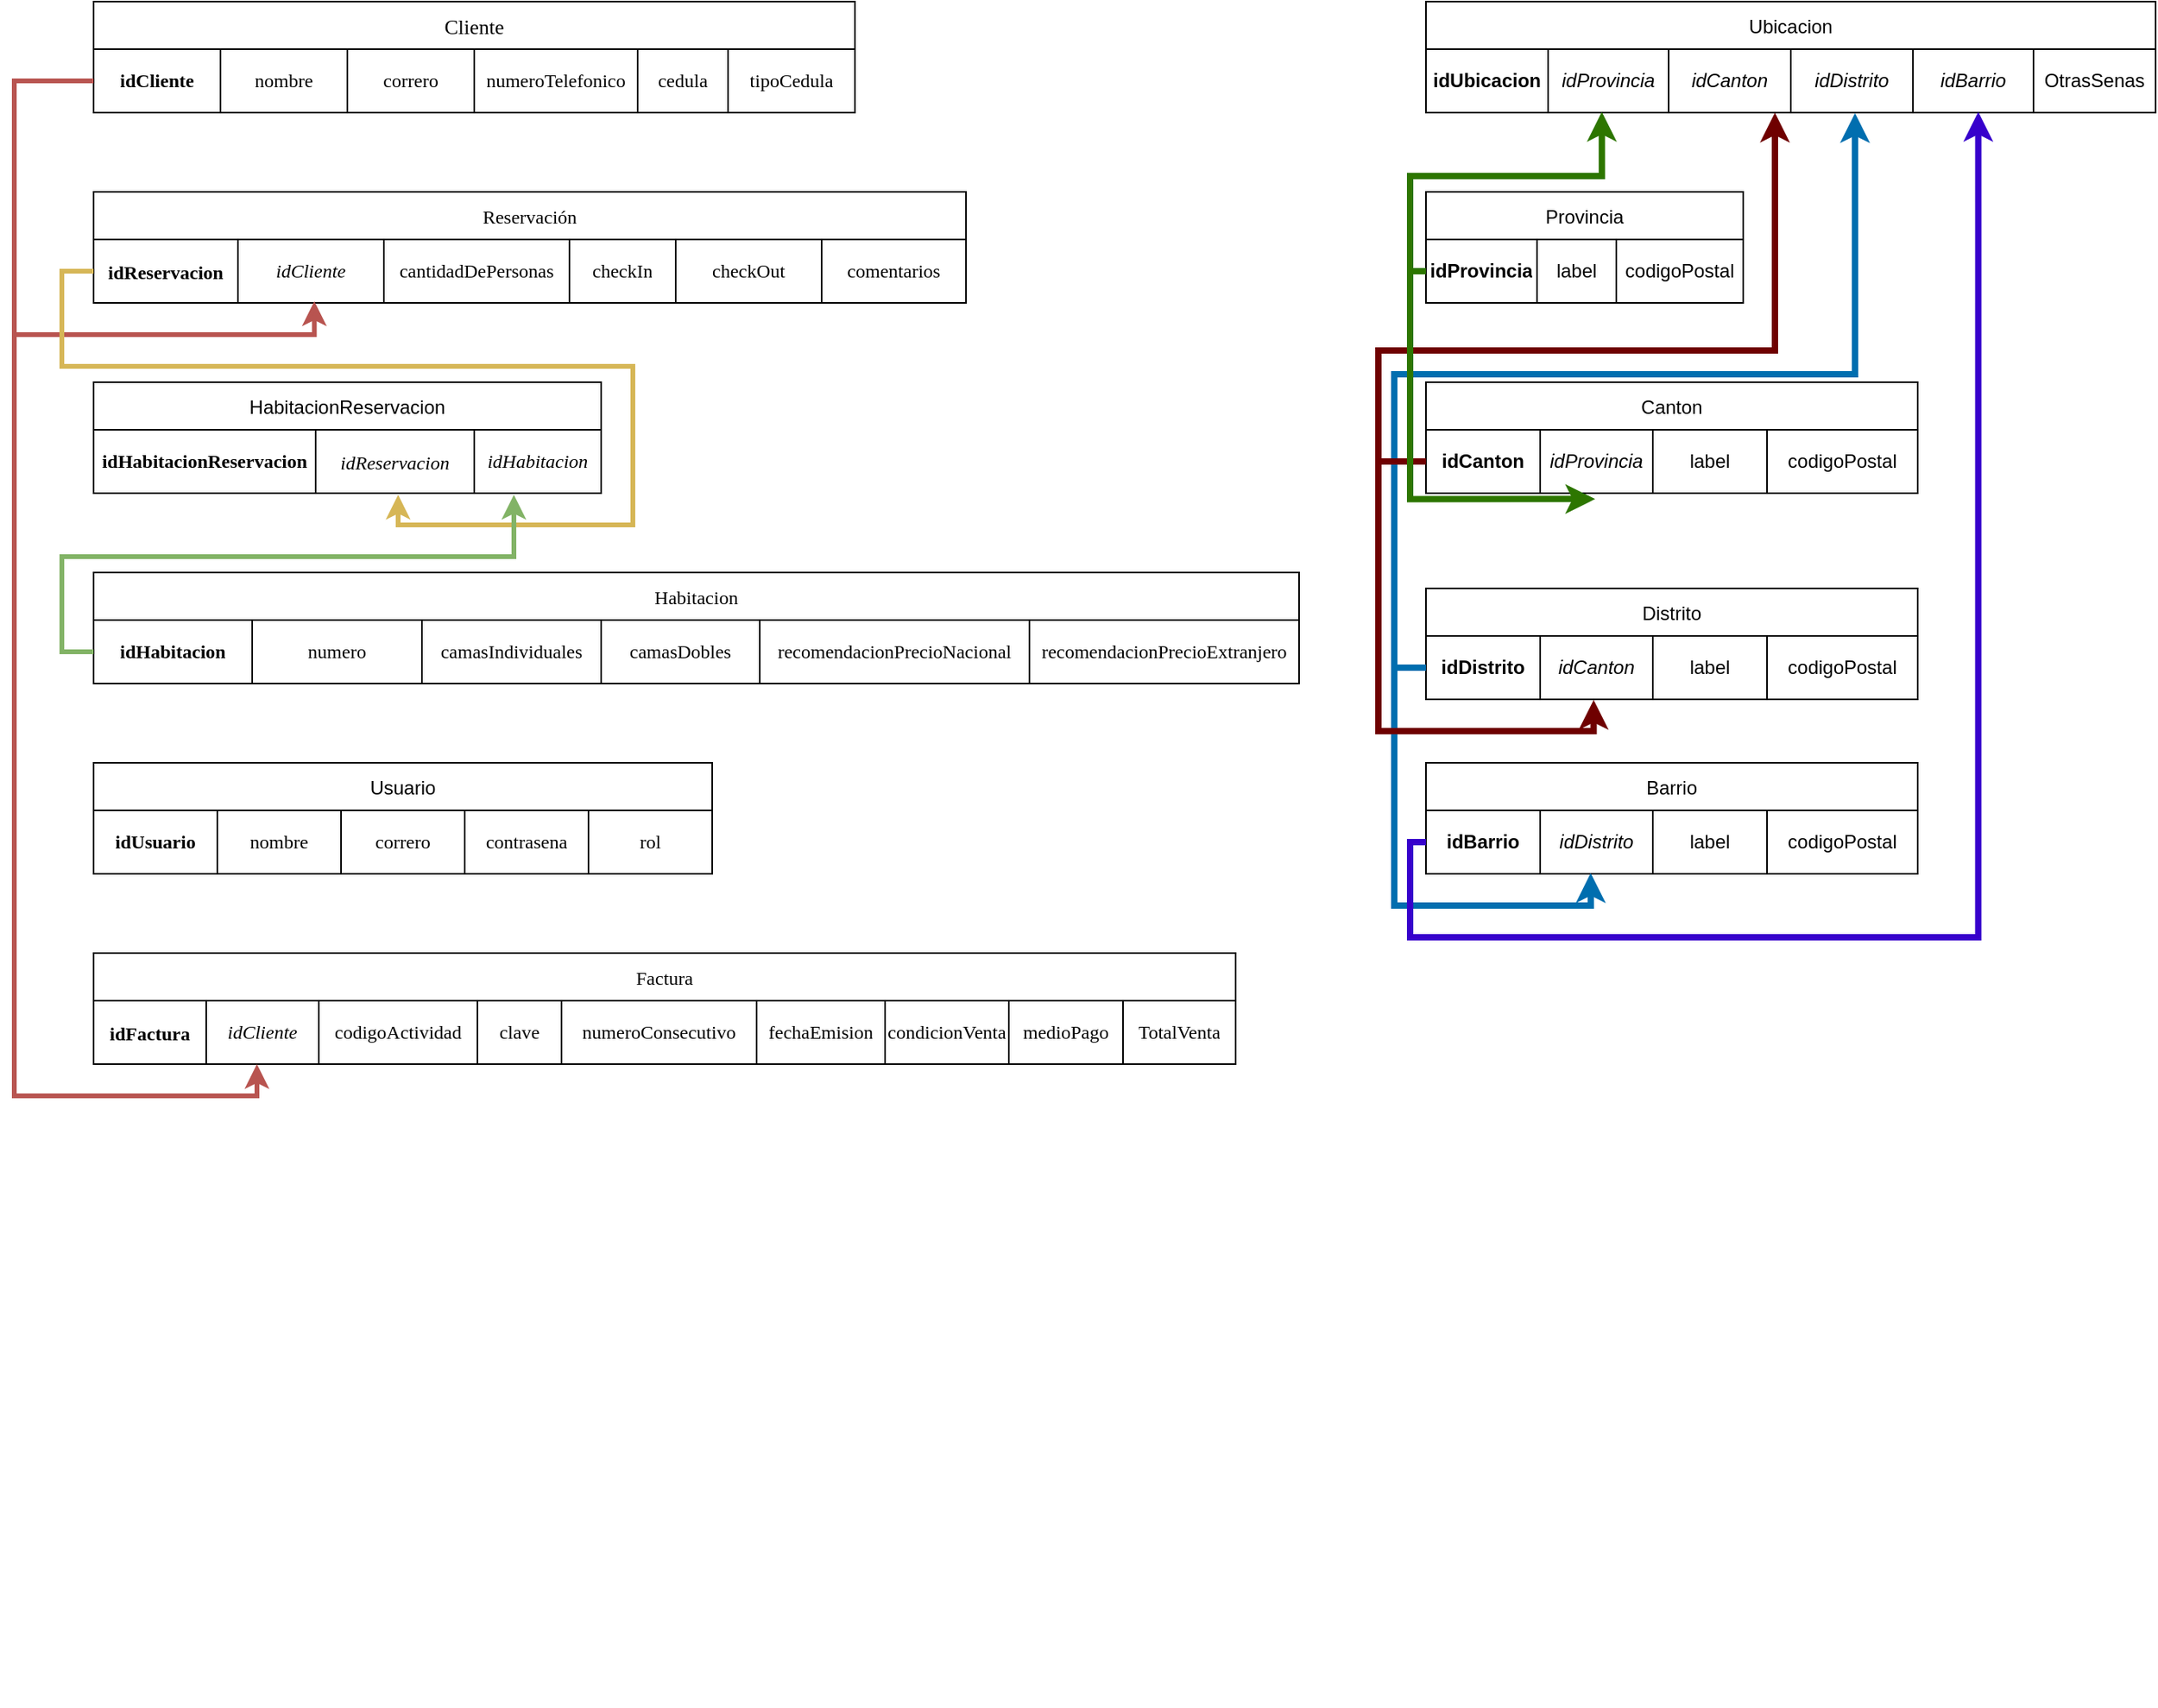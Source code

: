 <mxfile version="15.2.7" type="device"><diagram id="0R2JqRc87tZMqX6IyyZQ" name="Page-1"><mxGraphModel dx="1381" dy="802" grid="1" gridSize="10" guides="1" tooltips="1" connect="1" arrows="1" fold="1" page="1" pageScale="1" pageWidth="827" pageHeight="1169" background="none" math="0" shadow="0"><root><mxCell id="0"/><mxCell id="1" parent="0"/><mxCell id="K_raO0grtoeaoy1g303_-39" value="&lt;b&gt;&lt;span style=&quot;font-size: 12.0pt ; line-height: 107% ; font-family: &amp;#34;times new roman&amp;#34; , serif&quot;&gt;&lt;br&gt;&lt;/span&gt;&lt;/b&gt;" style="text;html=1;align=center;verticalAlign=middle;resizable=0;points=[];autosize=1;strokeColor=none;" parent="1" vertex="1"><mxGeometry x="320" y="280" width="20" height="20" as="geometry"/></mxCell><mxCell id="0v7FiIJbRrdep_XoUI9b-14" value="&lt;b&gt;&lt;table&gt;&lt;tbody&gt;&lt;tr&gt;&lt;td&gt;&lt;br&gt;&lt;/td&gt;&lt;td&gt;&lt;br&gt;&lt;/td&gt;&lt;td&gt;&lt;br&gt;&lt;/td&gt;&lt;td&gt;&lt;br&gt;&lt;/td&gt;&lt;/tr&gt;&lt;/tbody&gt;&lt;/table&gt;&lt;br&gt;&lt;/b&gt;" style="text;html=1;align=center;verticalAlign=middle;resizable=0;points=[];autosize=1;strokeColor=none;fillColor=none;fontSize=16;" parent="1" vertex="1"><mxGeometry x="370" y="1055" width="30" height="50" as="geometry"/></mxCell><mxCell id="0v7FiIJbRrdep_XoUI9b-15" value="&lt;b style=&quot;font-size: 12px&quot;&gt;&lt;font style=&quot;font-size: 16px&quot;&gt;&lt;br&gt;&lt;/font&gt;&lt;/b&gt;" style="text;html=1;align=center;verticalAlign=middle;resizable=0;points=[];autosize=1;strokeColor=none;fillColor=none;fontSize=16;" parent="1" vertex="1"><mxGeometry x="250" y="1085" width="20" height="30" as="geometry"/></mxCell><mxCell id="0v7FiIJbRrdep_XoUI9b-16" value="&lt;b&gt;&lt;table&gt;&lt;tbody&gt;&lt;tr&gt;&lt;td&gt;&lt;br&gt;&lt;/td&gt;&lt;td&gt;&lt;br&gt;&lt;/td&gt;&lt;td&gt;&lt;br&gt;&lt;/td&gt;&lt;td&gt;&lt;br&gt;&lt;/td&gt;&lt;/tr&gt;&lt;/tbody&gt;&lt;/table&gt;&lt;br&gt;&lt;/b&gt;" style="text;html=1;align=center;verticalAlign=middle;resizable=0;points=[];autosize=1;strokeColor=none;fillColor=none;fontSize=16;" parent="1" vertex="1"><mxGeometry x="255" y="1145" width="30" height="50" as="geometry"/></mxCell><mxCell id="0v7FiIJbRrdep_XoUI9b-41" value="Provincia" style="shape=table;startSize=30;container=1;collapsible=0;childLayout=tableLayout;" parent="1" vertex="1"><mxGeometry x="1120" y="240" width="200" height="70" as="geometry"/></mxCell><mxCell id="0v7FiIJbRrdep_XoUI9b-42" value="" style="shape=partialRectangle;collapsible=0;dropTarget=0;pointerEvents=0;fillColor=none;top=0;left=0;bottom=0;right=0;points=[[0,0.5],[1,0.5]];portConstraint=eastwest;" parent="0v7FiIJbRrdep_XoUI9b-41" vertex="1"><mxGeometry y="30" width="200" height="40" as="geometry"/></mxCell><mxCell id="0v7FiIJbRrdep_XoUI9b-43" value="&lt;b&gt;idProvincia&lt;/b&gt;" style="shape=partialRectangle;html=1;whiteSpace=wrap;connectable=0;overflow=hidden;fillColor=none;top=0;left=0;bottom=0;right=0;pointerEvents=1;" parent="0v7FiIJbRrdep_XoUI9b-42" vertex="1"><mxGeometry width="70" height="40" as="geometry"/></mxCell><mxCell id="0v7FiIJbRrdep_XoUI9b-44" value="label" style="shape=partialRectangle;html=1;whiteSpace=wrap;connectable=0;overflow=hidden;fillColor=none;top=0;left=0;bottom=0;right=0;pointerEvents=1;" parent="0v7FiIJbRrdep_XoUI9b-42" vertex="1"><mxGeometry x="70" width="50" height="40" as="geometry"/></mxCell><mxCell id="0v7FiIJbRrdep_XoUI9b-45" value="codigoPostal" style="shape=partialRectangle;html=1;whiteSpace=wrap;connectable=0;overflow=hidden;fillColor=none;top=0;left=0;bottom=0;right=0;pointerEvents=1;" parent="0v7FiIJbRrdep_XoUI9b-42" vertex="1"><mxGeometry x="120" width="80" height="40" as="geometry"/></mxCell><mxCell id="0v7FiIJbRrdep_XoUI9b-46" value="Canton" style="shape=table;startSize=30;container=1;collapsible=0;childLayout=tableLayout;" parent="1" vertex="1"><mxGeometry x="1120" y="360" width="310" height="70" as="geometry"/></mxCell><mxCell id="0v7FiIJbRrdep_XoUI9b-47" value="" style="shape=partialRectangle;collapsible=0;dropTarget=0;pointerEvents=0;fillColor=none;top=0;left=0;bottom=0;right=0;points=[[0,0.5],[1,0.5]];portConstraint=eastwest;" parent="0v7FiIJbRrdep_XoUI9b-46" vertex="1"><mxGeometry y="30" width="310" height="40" as="geometry"/></mxCell><mxCell id="0v7FiIJbRrdep_XoUI9b-48" value="&lt;b&gt;idCanton&lt;/b&gt;" style="shape=partialRectangle;html=1;whiteSpace=wrap;connectable=0;overflow=hidden;fillColor=none;top=0;left=0;bottom=0;right=0;pointerEvents=1;" parent="0v7FiIJbRrdep_XoUI9b-47" vertex="1"><mxGeometry width="72" height="40" as="geometry"/></mxCell><mxCell id="0v7FiIJbRrdep_XoUI9b-49" value="&lt;span&gt;&lt;i&gt;idProvincia&lt;/i&gt;&lt;/span&gt;" style="shape=partialRectangle;html=1;whiteSpace=wrap;connectable=0;overflow=hidden;fillColor=none;top=0;left=0;bottom=0;right=0;pointerEvents=1;" parent="0v7FiIJbRrdep_XoUI9b-47" vertex="1"><mxGeometry x="72" width="71" height="40" as="geometry"/></mxCell><mxCell id="0v7FiIJbRrdep_XoUI9b-50" value="&lt;span&gt;label&lt;/span&gt;" style="shape=partialRectangle;html=1;whiteSpace=wrap;connectable=0;overflow=hidden;fillColor=none;top=0;left=0;bottom=0;right=0;pointerEvents=1;" parent="0v7FiIJbRrdep_XoUI9b-47" vertex="1"><mxGeometry x="143" width="72" height="40" as="geometry"/></mxCell><mxCell id="0v7FiIJbRrdep_XoUI9b-51" value="&lt;span&gt;codigoPostal&lt;/span&gt;" style="shape=partialRectangle;html=1;whiteSpace=wrap;connectable=0;overflow=hidden;fillColor=none;top=0;left=0;bottom=0;right=0;pointerEvents=1;" parent="0v7FiIJbRrdep_XoUI9b-47" vertex="1"><mxGeometry x="215" width="95" height="40" as="geometry"/></mxCell><mxCell id="0v7FiIJbRrdep_XoUI9b-58" value="Distrito" style="shape=table;startSize=30;container=1;collapsible=0;childLayout=tableLayout;" parent="1" vertex="1"><mxGeometry x="1120" y="490" width="310" height="70" as="geometry"/></mxCell><mxCell id="0v7FiIJbRrdep_XoUI9b-59" value="" style="shape=partialRectangle;collapsible=0;dropTarget=0;pointerEvents=0;fillColor=none;top=0;left=0;bottom=0;right=0;points=[[0,0.5],[1,0.5]];portConstraint=eastwest;" parent="0v7FiIJbRrdep_XoUI9b-58" vertex="1"><mxGeometry y="30" width="310" height="40" as="geometry"/></mxCell><mxCell id="0v7FiIJbRrdep_XoUI9b-60" value="&lt;b&gt;idDistrito&lt;/b&gt;" style="shape=partialRectangle;html=1;whiteSpace=wrap;connectable=0;overflow=hidden;fillColor=none;top=0;left=0;bottom=0;right=0;pointerEvents=1;" parent="0v7FiIJbRrdep_XoUI9b-59" vertex="1"><mxGeometry width="72" height="40" as="geometry"/></mxCell><mxCell id="0v7FiIJbRrdep_XoUI9b-61" value="&lt;span&gt;&lt;i&gt;idCanton&lt;/i&gt;&lt;/span&gt;" style="shape=partialRectangle;html=1;whiteSpace=wrap;connectable=0;overflow=hidden;fillColor=none;top=0;left=0;bottom=0;right=0;pointerEvents=1;" parent="0v7FiIJbRrdep_XoUI9b-59" vertex="1"><mxGeometry x="72" width="71" height="40" as="geometry"/></mxCell><mxCell id="0v7FiIJbRrdep_XoUI9b-62" value="&lt;span&gt;label&lt;/span&gt;" style="shape=partialRectangle;html=1;whiteSpace=wrap;connectable=0;overflow=hidden;fillColor=none;top=0;left=0;bottom=0;right=0;pointerEvents=1;" parent="0v7FiIJbRrdep_XoUI9b-59" vertex="1"><mxGeometry x="143" width="72" height="40" as="geometry"/></mxCell><mxCell id="0v7FiIJbRrdep_XoUI9b-63" value="&lt;span&gt;codigoPostal&lt;/span&gt;" style="shape=partialRectangle;html=1;whiteSpace=wrap;connectable=0;overflow=hidden;fillColor=none;top=0;left=0;bottom=0;right=0;pointerEvents=1;" parent="0v7FiIJbRrdep_XoUI9b-59" vertex="1"><mxGeometry x="215" width="95" height="40" as="geometry"/></mxCell><mxCell id="0v7FiIJbRrdep_XoUI9b-64" value="Barrio" style="shape=table;startSize=30;container=1;collapsible=0;childLayout=tableLayout;" parent="1" vertex="1"><mxGeometry x="1120" y="600" width="310" height="70" as="geometry"/></mxCell><mxCell id="0v7FiIJbRrdep_XoUI9b-65" value="" style="shape=partialRectangle;collapsible=0;dropTarget=0;pointerEvents=0;fillColor=none;top=0;left=0;bottom=0;right=0;points=[[0,0.5],[1,0.5]];portConstraint=eastwest;" parent="0v7FiIJbRrdep_XoUI9b-64" vertex="1"><mxGeometry y="30" width="310" height="40" as="geometry"/></mxCell><mxCell id="0v7FiIJbRrdep_XoUI9b-66" value="&lt;b&gt;idBarrio&lt;/b&gt;" style="shape=partialRectangle;html=1;whiteSpace=wrap;connectable=0;overflow=hidden;fillColor=none;top=0;left=0;bottom=0;right=0;pointerEvents=1;" parent="0v7FiIJbRrdep_XoUI9b-65" vertex="1"><mxGeometry width="72" height="40" as="geometry"/></mxCell><mxCell id="0v7FiIJbRrdep_XoUI9b-67" value="&lt;span&gt;&lt;i&gt;idDistrito&lt;/i&gt;&lt;/span&gt;" style="shape=partialRectangle;html=1;whiteSpace=wrap;connectable=0;overflow=hidden;fillColor=none;top=0;left=0;bottom=0;right=0;pointerEvents=1;" parent="0v7FiIJbRrdep_XoUI9b-65" vertex="1"><mxGeometry x="72" width="71" height="40" as="geometry"/></mxCell><mxCell id="0v7FiIJbRrdep_XoUI9b-68" value="&lt;span&gt;label&lt;/span&gt;" style="shape=partialRectangle;html=1;whiteSpace=wrap;connectable=0;overflow=hidden;fillColor=none;top=0;left=0;bottom=0;right=0;pointerEvents=1;" parent="0v7FiIJbRrdep_XoUI9b-65" vertex="1"><mxGeometry x="143" width="72" height="40" as="geometry"/></mxCell><mxCell id="0v7FiIJbRrdep_XoUI9b-69" value="&lt;span&gt;codigoPostal&lt;/span&gt;" style="shape=partialRectangle;html=1;whiteSpace=wrap;connectable=0;overflow=hidden;fillColor=none;top=0;left=0;bottom=0;right=0;pointerEvents=1;" parent="0v7FiIJbRrdep_XoUI9b-65" vertex="1"><mxGeometry x="215" width="95" height="40" as="geometry"/></mxCell><mxCell id="0v7FiIJbRrdep_XoUI9b-70" value="Cliente" style="shape=table;startSize=30;container=1;collapsible=0;childLayout=tableLayout;fontSize=13;fontFamily=Times New Roman;" parent="1" vertex="1"><mxGeometry x="280" y="120" width="480" height="70" as="geometry"/></mxCell><mxCell id="0v7FiIJbRrdep_XoUI9b-71" value="" style="shape=partialRectangle;collapsible=0;dropTarget=0;pointerEvents=0;fillColor=none;top=0;left=0;bottom=0;right=0;points=[[0,0.5],[1,0.5]];portConstraint=eastwest;" parent="0v7FiIJbRrdep_XoUI9b-70" vertex="1"><mxGeometry y="30" width="480" height="40" as="geometry"/></mxCell><mxCell id="0v7FiIJbRrdep_XoUI9b-72" value="&lt;span style=&quot;text-align: left ; font-size: 12px&quot;&gt;&lt;b style=&quot;font-size: 12px&quot;&gt;&lt;font style=&quot;font-size: 12px&quot;&gt;idCliente&lt;/font&gt;&lt;/b&gt;&lt;/span&gt;" style="shape=partialRectangle;html=1;whiteSpace=wrap;connectable=0;overflow=hidden;fillColor=none;top=0;left=0;bottom=0;right=0;pointerEvents=1;fontSize=12;fontFamily=Times New Roman;" parent="0v7FiIJbRrdep_XoUI9b-71" vertex="1"><mxGeometry width="80" height="40" as="geometry"/></mxCell><mxCell id="0v7FiIJbRrdep_XoUI9b-73" value="&lt;span style=&quot;text-align: left; font-size: 12px;&quot;&gt;&lt;font style=&quot;font-size: 12px;&quot;&gt;nombre&lt;/font&gt;&lt;/span&gt;" style="shape=partialRectangle;html=1;whiteSpace=wrap;connectable=0;overflow=hidden;fillColor=none;top=0;left=0;bottom=0;right=0;pointerEvents=1;fontSize=12;fontFamily=Times New Roman;" parent="0v7FiIJbRrdep_XoUI9b-71" vertex="1"><mxGeometry x="80" width="80" height="40" as="geometry"/></mxCell><mxCell id="0v7FiIJbRrdep_XoUI9b-74" value="&lt;span style=&quot;font-size: 12px; text-align: left;&quot;&gt;correro&lt;/span&gt;" style="shape=partialRectangle;html=1;whiteSpace=wrap;connectable=0;overflow=hidden;fillColor=none;top=0;left=0;bottom=0;right=0;pointerEvents=1;fontSize=12;fontFamily=Times New Roman;" parent="0v7FiIJbRrdep_XoUI9b-71" vertex="1"><mxGeometry x="160" width="80" height="40" as="geometry"/></mxCell><mxCell id="0v7FiIJbRrdep_XoUI9b-75" value="&lt;span style=&quot;font-size: 12px; text-align: left;&quot;&gt;numeroTelefonico&lt;/span&gt;" style="shape=partialRectangle;html=1;whiteSpace=wrap;connectable=0;overflow=hidden;fillColor=none;top=0;left=0;bottom=0;right=0;pointerEvents=1;fontSize=12;fontFamily=Times New Roman;" parent="0v7FiIJbRrdep_XoUI9b-71" vertex="1"><mxGeometry x="240" width="103" height="40" as="geometry"/></mxCell><mxCell id="0v7FiIJbRrdep_XoUI9b-76" value="&lt;span style=&quot;font-size: 12px;&quot;&gt;cedula&lt;/span&gt;" style="shape=partialRectangle;html=1;whiteSpace=wrap;connectable=0;overflow=hidden;fillColor=none;top=0;left=0;bottom=0;right=0;pointerEvents=1;fontSize=12;fontFamily=Times New Roman;" parent="0v7FiIJbRrdep_XoUI9b-71" vertex="1"><mxGeometry x="343" width="57" height="40" as="geometry"/></mxCell><mxCell id="0v7FiIJbRrdep_XoUI9b-77" value="&lt;span style=&quot;font-size: 12px;&quot;&gt;tipoCedula&lt;/span&gt;" style="shape=partialRectangle;html=1;whiteSpace=wrap;connectable=0;overflow=hidden;fillColor=none;top=0;left=0;bottom=0;right=0;pointerEvents=1;fontSize=12;fontFamily=Times New Roman;" parent="0v7FiIJbRrdep_XoUI9b-71" vertex="1"><mxGeometry x="400" width="80" height="40" as="geometry"/></mxCell><mxCell id="0v7FiIJbRrdep_XoUI9b-78" value="Reservación" style="shape=table;startSize=30;container=1;collapsible=0;childLayout=tableLayout;fontSize=12;fontFamily=Times New Roman;" parent="1" vertex="1"><mxGeometry x="280" y="240" width="550" height="70" as="geometry"/></mxCell><mxCell id="0v7FiIJbRrdep_XoUI9b-79" value="" style="shape=partialRectangle;collapsible=0;dropTarget=0;pointerEvents=0;fillColor=none;top=0;left=0;bottom=0;right=0;points=[[0,0.5],[1,0.5]];portConstraint=eastwest;" parent="0v7FiIJbRrdep_XoUI9b-78" vertex="1"><mxGeometry y="30" width="550" height="40" as="geometry"/></mxCell><mxCell id="0v7FiIJbRrdep_XoUI9b-80" value="&lt;span style=&quot;text-align: left; font-size: 12px;&quot;&gt;&lt;span style=&quot;font-size: 12px; line-height: 24px;&quot;&gt;&lt;span style=&quot;font-size: 12px;&quot;&gt;&lt;b style=&quot;font-size: 12px;&quot;&gt;idReservacion&lt;/b&gt;&lt;/span&gt;&lt;/span&gt;&lt;/span&gt;" style="shape=partialRectangle;html=1;whiteSpace=wrap;connectable=0;overflow=hidden;fillColor=none;top=0;left=0;bottom=0;right=0;pointerEvents=1;fontFamily=Times New Roman;fontSize=12;fontStyle=0" parent="0v7FiIJbRrdep_XoUI9b-79" vertex="1"><mxGeometry width="91" height="40" as="geometry"/></mxCell><mxCell id="0v7FiIJbRrdep_XoUI9b-81" value="&lt;span style=&quot;font-size: 12px;&quot;&gt;&lt;i style=&quot;font-size: 12px;&quot;&gt;idCliente&lt;/i&gt;&lt;/span&gt;" style="shape=partialRectangle;html=1;whiteSpace=wrap;connectable=0;overflow=hidden;fillColor=none;top=0;left=0;bottom=0;right=0;pointerEvents=1;fontFamily=Times New Roman;fontSize=12;fontStyle=0" parent="0v7FiIJbRrdep_XoUI9b-79" vertex="1"><mxGeometry x="91" width="92" height="40" as="geometry"/></mxCell><mxCell id="0v7FiIJbRrdep_XoUI9b-82" value="&lt;span style=&quot;font-size: 12px; text-align: left;&quot;&gt;cantidadDePersonas&lt;/span&gt;" style="shape=partialRectangle;html=1;whiteSpace=wrap;connectable=0;overflow=hidden;fillColor=none;top=0;left=0;bottom=0;right=0;pointerEvents=1;fontFamily=Times New Roman;fontSize=12;fontStyle=0" parent="0v7FiIJbRrdep_XoUI9b-79" vertex="1"><mxGeometry x="183" width="117" height="40" as="geometry"/></mxCell><mxCell id="0v7FiIJbRrdep_XoUI9b-83" value="&lt;span style=&quot;font-size: 12px; text-align: left;&quot;&gt;checkIn&lt;/span&gt;" style="shape=partialRectangle;html=1;whiteSpace=wrap;connectable=0;overflow=hidden;fillColor=none;top=0;left=0;bottom=0;right=0;pointerEvents=1;fontFamily=Times New Roman;fontSize=12;fontStyle=0" parent="0v7FiIJbRrdep_XoUI9b-79" vertex="1"><mxGeometry x="300" width="67" height="40" as="geometry"/></mxCell><mxCell id="0v7FiIJbRrdep_XoUI9b-84" value="&lt;span style=&quot;font-family: &amp;quot;times new roman&amp;quot;, serif; font-size: 12px; text-align: left;&quot;&gt;checkOut&lt;/span&gt;" style="shape=partialRectangle;html=1;whiteSpace=wrap;connectable=0;overflow=hidden;fillColor=none;top=0;left=0;bottom=0;right=0;pointerEvents=1;fontSize=12;" parent="0v7FiIJbRrdep_XoUI9b-79" vertex="1"><mxGeometry x="367" width="92" height="40" as="geometry"/></mxCell><mxCell id="0v7FiIJbRrdep_XoUI9b-85" value="&lt;span style=&quot;font-size: 12px; text-align: left;&quot;&gt;comentarios&lt;/span&gt;" style="shape=partialRectangle;html=1;whiteSpace=wrap;connectable=0;overflow=hidden;fillColor=none;top=0;left=0;bottom=0;right=0;pointerEvents=1;fontFamily=Times New Roman;fontSize=12;fontStyle=0" parent="0v7FiIJbRrdep_XoUI9b-79" vertex="1"><mxGeometry x="459" width="91" height="40" as="geometry"/></mxCell><mxCell id="0v7FiIJbRrdep_XoUI9b-86" value="HabitacionReservacion" style="shape=table;startSize=30;container=1;collapsible=0;childLayout=tableLayout;" parent="1" vertex="1"><mxGeometry x="280" y="360" width="320" height="70" as="geometry"/></mxCell><mxCell id="0v7FiIJbRrdep_XoUI9b-87" value="" style="shape=partialRectangle;collapsible=0;dropTarget=0;pointerEvents=0;fillColor=none;top=0;left=0;bottom=0;right=0;points=[[0,0.5],[1,0.5]];portConstraint=eastwest;" parent="0v7FiIJbRrdep_XoUI9b-86" vertex="1"><mxGeometry y="30" width="320" height="40" as="geometry"/></mxCell><mxCell id="0v7FiIJbRrdep_XoUI9b-88" value="&lt;span style=&quot;font-size: 12px;&quot;&gt;&lt;b style=&quot;font-size: 12px;&quot;&gt;idHabitacionReservacion&lt;/b&gt;&lt;/span&gt;" style="shape=partialRectangle;html=1;whiteSpace=wrap;connectable=0;overflow=hidden;fillColor=none;top=0;left=0;bottom=0;right=0;pointerEvents=1;fontSize=12;fontStyle=0;fontFamily=Times New Roman;" parent="0v7FiIJbRrdep_XoUI9b-87" vertex="1"><mxGeometry width="140" height="40" as="geometry"/></mxCell><mxCell id="0v7FiIJbRrdep_XoUI9b-89" value="&lt;span style=&quot;text-align: left ; font-size: 12px&quot;&gt;&lt;span style=&quot;font-size: 12px ; line-height: 24px&quot;&gt;&lt;i&gt;idReservacion&lt;/i&gt;&lt;/span&gt;&lt;/span&gt;" style="shape=partialRectangle;html=1;whiteSpace=wrap;connectable=0;overflow=hidden;fillColor=none;top=0;left=0;bottom=0;right=0;pointerEvents=1;fontSize=12;fontStyle=0;fontFamily=Times New Roman;" parent="0v7FiIJbRrdep_XoUI9b-87" vertex="1"><mxGeometry x="140" width="100" height="40" as="geometry"/></mxCell><mxCell id="0v7FiIJbRrdep_XoUI9b-90" value="&lt;span style=&quot;font-size: 12px&quot;&gt;&lt;i&gt;idHabitacion&lt;/i&gt;&lt;/span&gt;" style="shape=partialRectangle;html=1;whiteSpace=wrap;connectable=0;overflow=hidden;fillColor=none;top=0;left=0;bottom=0;right=0;pointerEvents=1;fontSize=12;fontStyle=0;fontFamily=Times New Roman;" parent="0v7FiIJbRrdep_XoUI9b-87" vertex="1"><mxGeometry x="240" width="80" height="40" as="geometry"/></mxCell><mxCell id="0v7FiIJbRrdep_XoUI9b-92" value="Factura" style="shape=table;startSize=30;container=1;collapsible=0;childLayout=tableLayout;fontFamily=Times New Roman;" parent="1" vertex="1"><mxGeometry x="280" y="720" width="720" height="70" as="geometry"/></mxCell><mxCell id="0v7FiIJbRrdep_XoUI9b-93" value="" style="shape=partialRectangle;collapsible=0;dropTarget=0;pointerEvents=0;fillColor=none;top=0;left=0;bottom=0;right=0;points=[[0,0.5],[1,0.5]];portConstraint=eastwest;" parent="0v7FiIJbRrdep_XoUI9b-92" vertex="1"><mxGeometry y="30" width="720" height="40" as="geometry"/></mxCell><mxCell id="0v7FiIJbRrdep_XoUI9b-94" value="&lt;span style=&quot;text-align: left; font-size: 12px;&quot;&gt;&lt;span style=&quot;font-size: 12px; line-height: 24px;&quot;&gt;&lt;b style=&quot;font-size: 12px;&quot;&gt;idFactura&lt;/b&gt;&lt;/span&gt;&lt;/span&gt;" style="shape=partialRectangle;html=1;whiteSpace=wrap;connectable=0;overflow=hidden;fillColor=none;top=0;left=0;bottom=0;right=0;pointerEvents=1;fontSize=12;fontFamily=Times New Roman;fontStyle=0" parent="0v7FiIJbRrdep_XoUI9b-93" vertex="1"><mxGeometry width="71" height="40" as="geometry"/></mxCell><mxCell id="0v7FiIJbRrdep_XoUI9b-95" value="&lt;span style=&quot;font-size: 12px&quot;&gt;&lt;i&gt;idCliente&lt;/i&gt;&lt;/span&gt;" style="shape=partialRectangle;html=1;whiteSpace=wrap;connectable=0;overflow=hidden;fillColor=none;top=0;left=0;bottom=0;right=0;pointerEvents=1;fontSize=12;fontFamily=Times New Roman;fontStyle=0" parent="0v7FiIJbRrdep_XoUI9b-93" vertex="1"><mxGeometry x="71" width="71" height="40" as="geometry"/></mxCell><mxCell id="0v7FiIJbRrdep_XoUI9b-168" value="codigoActividad" style="shape=partialRectangle;html=1;whiteSpace=wrap;connectable=0;overflow=hidden;fillColor=none;top=0;left=0;bottom=0;right=0;pointerEvents=1;fontSize=12;fontFamily=Times New Roman;fontStyle=0" parent="0v7FiIJbRrdep_XoUI9b-93" vertex="1"><mxGeometry x="142" width="100" height="40" as="geometry"/></mxCell><mxCell id="0v7FiIJbRrdep_XoUI9b-170" value="clave" style="shape=partialRectangle;html=1;whiteSpace=wrap;connectable=0;overflow=hidden;fillColor=none;top=0;left=0;bottom=0;right=0;pointerEvents=1;fontSize=12;fontFamily=Times New Roman;fontStyle=0" parent="0v7FiIJbRrdep_XoUI9b-93" vertex="1"><mxGeometry x="242" width="53" height="40" as="geometry"/></mxCell><mxCell id="0v7FiIJbRrdep_XoUI9b-171" value="numeroConsecutivo" style="shape=partialRectangle;html=1;whiteSpace=wrap;connectable=0;overflow=hidden;fillColor=none;top=0;left=0;bottom=0;right=0;pointerEvents=1;fontSize=12;fontFamily=Times New Roman;fontStyle=0" parent="0v7FiIJbRrdep_XoUI9b-93" vertex="1"><mxGeometry x="295" width="123" height="40" as="geometry"/></mxCell><mxCell id="0v7FiIJbRrdep_XoUI9b-97" value="&lt;span style=&quot;font-size: 12px ; text-align: left&quot;&gt;fechaEmision&lt;/span&gt;" style="shape=partialRectangle;html=1;whiteSpace=wrap;connectable=0;overflow=hidden;fillColor=none;top=0;left=0;bottom=0;right=0;pointerEvents=1;fontSize=12;fontFamily=Times New Roman;fontStyle=0" parent="0v7FiIJbRrdep_XoUI9b-93" vertex="1"><mxGeometry x="418" width="81" height="40" as="geometry"/></mxCell><mxCell id="0v7FiIJbRrdep_XoUI9b-173" value="condicionVenta" style="shape=partialRectangle;html=1;whiteSpace=wrap;connectable=0;overflow=hidden;fillColor=none;top=0;left=0;bottom=0;right=0;pointerEvents=1;fontSize=12;fontFamily=Times New Roman;fontStyle=0" parent="0v7FiIJbRrdep_XoUI9b-93" vertex="1"><mxGeometry x="499" width="78" height="40" as="geometry"/></mxCell><mxCell id="0v7FiIJbRrdep_XoUI9b-174" value="medioPago" style="shape=partialRectangle;html=1;whiteSpace=wrap;connectable=0;overflow=hidden;fillColor=none;top=0;left=0;bottom=0;right=0;pointerEvents=1;fontSize=12;fontFamily=Times New Roman;fontStyle=0" parent="0v7FiIJbRrdep_XoUI9b-93" vertex="1"><mxGeometry x="577" width="72" height="40" as="geometry"/></mxCell><mxCell id="0v7FiIJbRrdep_XoUI9b-175" value="TotalVenta" style="shape=partialRectangle;html=1;whiteSpace=wrap;connectable=0;overflow=hidden;fillColor=none;top=0;left=0;bottom=0;right=0;pointerEvents=1;fontSize=12;fontFamily=Times New Roman;fontStyle=0" parent="0v7FiIJbRrdep_XoUI9b-93" vertex="1"><mxGeometry x="649" width="71" height="40" as="geometry"/></mxCell><mxCell id="0v7FiIJbRrdep_XoUI9b-98" value="Habitacion" style="shape=table;startSize=30;container=1;collapsible=0;childLayout=tableLayout;fontFamily=Times New Roman;" parent="1" vertex="1"><mxGeometry x="280" y="480" width="760" height="70" as="geometry"/></mxCell><mxCell id="0v7FiIJbRrdep_XoUI9b-99" value="" style="shape=partialRectangle;collapsible=0;dropTarget=0;pointerEvents=0;fillColor=none;top=0;left=0;bottom=0;right=0;points=[[0,0.5],[1,0.5]];portConstraint=eastwest;" parent="0v7FiIJbRrdep_XoUI9b-98" vertex="1"><mxGeometry y="30" width="760" height="40" as="geometry"/></mxCell><mxCell id="0v7FiIJbRrdep_XoUI9b-100" value="&lt;span style=&quot;font-size: 12px;&quot;&gt;&lt;b style=&quot;font-size: 12px;&quot;&gt;&lt;font style=&quot;font-size: 12px;&quot;&gt;idHabitacion&lt;/font&gt;&lt;/b&gt;&lt;/span&gt;" style="shape=partialRectangle;html=1;whiteSpace=wrap;connectable=0;overflow=hidden;fillColor=none;top=0;left=0;bottom=0;right=0;pointerEvents=1;fontFamily=Times New Roman;fontSize=12;fontStyle=0" parent="0v7FiIJbRrdep_XoUI9b-99" vertex="1"><mxGeometry width="100" height="40" as="geometry"/></mxCell><mxCell id="0v7FiIJbRrdep_XoUI9b-101" value="&lt;span style=&quot;font-size: 12px&quot;&gt;&lt;span style=&quot;font-size: 12px&quot;&gt;numero&lt;/span&gt;&lt;/span&gt;" style="shape=partialRectangle;html=1;whiteSpace=wrap;connectable=0;overflow=hidden;fillColor=none;top=0;left=0;bottom=0;right=0;pointerEvents=1;fontFamily=Times New Roman;fontSize=12;fontStyle=0" parent="0v7FiIJbRrdep_XoUI9b-99" vertex="1"><mxGeometry x="100" width="107" height="40" as="geometry"/></mxCell><mxCell id="0v7FiIJbRrdep_XoUI9b-102" value="&lt;span style=&quot;font-size: 12px;&quot;&gt;camasIndividuales&lt;/span&gt;" style="shape=partialRectangle;html=1;whiteSpace=wrap;connectable=0;overflow=hidden;fillColor=none;top=0;left=0;bottom=0;right=0;pointerEvents=1;fontFamily=Times New Roman;fontSize=12;fontStyle=0" parent="0v7FiIJbRrdep_XoUI9b-99" vertex="1"><mxGeometry x="207" width="113" height="40" as="geometry"/></mxCell><mxCell id="0v7FiIJbRrdep_XoUI9b-103" value="&lt;span style=&quot;font-size: 12px;&quot;&gt;camasDobles&lt;/span&gt;" style="shape=partialRectangle;html=1;whiteSpace=wrap;connectable=0;overflow=hidden;fillColor=none;top=0;left=0;bottom=0;right=0;pointerEvents=1;fontFamily=Times New Roman;fontSize=12;fontStyle=0" parent="0v7FiIJbRrdep_XoUI9b-99" vertex="1"><mxGeometry x="320" width="100" height="40" as="geometry"/></mxCell><mxCell id="0v7FiIJbRrdep_XoUI9b-104" value="&lt;span style=&quot;font-size: 12px;&quot;&gt;recomendacionPrecioNacional&lt;/span&gt;" style="shape=partialRectangle;html=1;whiteSpace=wrap;connectable=0;overflow=hidden;fillColor=none;top=0;left=0;bottom=0;right=0;pointerEvents=1;fontFamily=Times New Roman;fontSize=12;fontStyle=0" parent="0v7FiIJbRrdep_XoUI9b-99" vertex="1"><mxGeometry x="420" width="170" height="40" as="geometry"/></mxCell><mxCell id="0v7FiIJbRrdep_XoUI9b-105" value="&lt;span style=&quot;font-size: 12px;&quot;&gt;recomendacionPrecioExtranjero&lt;/span&gt;" style="shape=partialRectangle;html=1;whiteSpace=wrap;connectable=0;overflow=hidden;fillColor=none;top=0;left=0;bottom=0;right=0;pointerEvents=1;fontFamily=Times New Roman;fontSize=12;fontStyle=0" parent="0v7FiIJbRrdep_XoUI9b-99" vertex="1"><mxGeometry x="590" width="170" height="40" as="geometry"/></mxCell><mxCell id="0v7FiIJbRrdep_XoUI9b-114" value="Usuario" style="shape=table;startSize=30;container=1;collapsible=0;childLayout=tableLayout;" parent="1" vertex="1"><mxGeometry x="280" y="600" width="390" height="70" as="geometry"/></mxCell><mxCell id="0v7FiIJbRrdep_XoUI9b-115" value="" style="shape=partialRectangle;collapsible=0;dropTarget=0;pointerEvents=0;fillColor=none;top=0;left=0;bottom=0;right=0;points=[[0,0.5],[1,0.5]];portConstraint=eastwest;" parent="0v7FiIJbRrdep_XoUI9b-114" vertex="1"><mxGeometry y="30" width="390" height="40" as="geometry"/></mxCell><mxCell id="0v7FiIJbRrdep_XoUI9b-116" value="&lt;span style=&quot;font-size: 12px&quot;&gt;&lt;span style=&quot;font-size: 12px ; line-height: 17.12px&quot;&gt;&lt;span style=&quot;font-size: 12px&quot;&gt;idUsuario&lt;/span&gt;&lt;/span&gt;&lt;/span&gt;" style="shape=partialRectangle;html=1;whiteSpace=wrap;connectable=0;overflow=hidden;fillColor=none;top=0;left=0;bottom=0;right=0;pointerEvents=1;fontSize=12;fontFamily=Times New Roman;fontStyle=1" parent="0v7FiIJbRrdep_XoUI9b-115" vertex="1"><mxGeometry width="78" height="40" as="geometry"/></mxCell><mxCell id="0v7FiIJbRrdep_XoUI9b-117" value="&lt;span style=&quot;font-size: 12px;&quot;&gt;nombre&lt;/span&gt;" style="shape=partialRectangle;html=1;whiteSpace=wrap;connectable=0;overflow=hidden;fillColor=none;top=0;left=0;bottom=0;right=0;pointerEvents=1;fontSize=12;fontFamily=Times New Roman;fontStyle=0" parent="0v7FiIJbRrdep_XoUI9b-115" vertex="1"><mxGeometry x="78" width="78" height="40" as="geometry"/></mxCell><mxCell id="0v7FiIJbRrdep_XoUI9b-118" value="&lt;span style=&quot;font-size: 12px;&quot;&gt;correro&lt;/span&gt;" style="shape=partialRectangle;html=1;whiteSpace=wrap;connectable=0;overflow=hidden;fillColor=none;top=0;left=0;bottom=0;right=0;pointerEvents=1;fontSize=12;fontFamily=Times New Roman;fontStyle=0" parent="0v7FiIJbRrdep_XoUI9b-115" vertex="1"><mxGeometry x="156" width="78" height="40" as="geometry"/></mxCell><mxCell id="0v7FiIJbRrdep_XoUI9b-119" value="&lt;span style=&quot;font-size: 12px;&quot;&gt;contrasena&lt;/span&gt;" style="shape=partialRectangle;html=1;whiteSpace=wrap;connectable=0;overflow=hidden;fillColor=none;top=0;left=0;bottom=0;right=0;pointerEvents=1;fontSize=12;fontFamily=Times New Roman;fontStyle=0" parent="0v7FiIJbRrdep_XoUI9b-115" vertex="1"><mxGeometry x="234" width="78" height="40" as="geometry"/></mxCell><mxCell id="0v7FiIJbRrdep_XoUI9b-120" value="&lt;span style=&quot;font-size: 12px;&quot;&gt;rol&lt;/span&gt;" style="shape=partialRectangle;html=1;whiteSpace=wrap;connectable=0;overflow=hidden;fillColor=none;top=0;left=0;bottom=0;right=0;pointerEvents=1;fontSize=12;fontFamily=Times New Roman;fontStyle=0" parent="0v7FiIJbRrdep_XoUI9b-115" vertex="1"><mxGeometry x="312" width="78" height="40" as="geometry"/></mxCell><mxCell id="0v7FiIJbRrdep_XoUI9b-149" value="Ubicacion" style="shape=table;startSize=30;container=1;collapsible=0;childLayout=tableLayout;" parent="1" vertex="1"><mxGeometry x="1120" y="120" width="460" height="70" as="geometry"/></mxCell><mxCell id="0v7FiIJbRrdep_XoUI9b-150" value="" style="shape=partialRectangle;collapsible=0;dropTarget=0;pointerEvents=0;fillColor=none;top=0;left=0;bottom=0;right=0;points=[[0,0.5],[1,0.5]];portConstraint=eastwest;" parent="0v7FiIJbRrdep_XoUI9b-149" vertex="1"><mxGeometry y="30" width="460" height="40" as="geometry"/></mxCell><mxCell id="0v7FiIJbRrdep_XoUI9b-151" value="&lt;b style=&quot;font-size: 12px;&quot;&gt;id&lt;/b&gt;&lt;b style=&quot;font-size: 12px;&quot;&gt;Ubicacion&lt;/b&gt;" style="shape=partialRectangle;html=1;whiteSpace=wrap;connectable=0;overflow=hidden;fillColor=none;top=0;left=0;bottom=0;right=0;pointerEvents=1;fontSize=12;fontStyle=0" parent="0v7FiIJbRrdep_XoUI9b-150" vertex="1"><mxGeometry width="77" height="40" as="geometry"/></mxCell><mxCell id="0v7FiIJbRrdep_XoUI9b-152" value="&lt;i&gt;idProvincia&lt;/i&gt;" style="shape=partialRectangle;html=1;whiteSpace=wrap;connectable=0;overflow=hidden;fillColor=none;top=0;left=0;bottom=0;right=0;pointerEvents=1;fontSize=12;fontStyle=2" parent="0v7FiIJbRrdep_XoUI9b-150" vertex="1"><mxGeometry x="77" width="76" height="40" as="geometry"/></mxCell><mxCell id="0v7FiIJbRrdep_XoUI9b-153" value="&lt;i&gt;idCanton&lt;/i&gt;&lt;span style=&quot;font-size: 12px&quot;&gt;&lt;span style=&quot;font-size: 12px&quot;&gt;&lt;br style=&quot;font-size: 12px&quot;&gt;&lt;/span&gt;&lt;/span&gt;" style="shape=partialRectangle;html=1;whiteSpace=wrap;connectable=0;overflow=hidden;fillColor=none;top=0;left=0;bottom=0;right=0;pointerEvents=1;fontSize=12;fontStyle=2" parent="0v7FiIJbRrdep_XoUI9b-150" vertex="1"><mxGeometry x="153" width="77" height="40" as="geometry"/></mxCell><mxCell id="0v7FiIJbRrdep_XoUI9b-154" value="&lt;i&gt;idDistrito&lt;/i&gt;" style="shape=partialRectangle;html=1;whiteSpace=wrap;connectable=0;overflow=hidden;fillColor=none;top=0;left=0;bottom=0;right=0;pointerEvents=1;fontSize=12;fontStyle=2" parent="0v7FiIJbRrdep_XoUI9b-150" vertex="1"><mxGeometry x="230" width="77" height="40" as="geometry"/></mxCell><mxCell id="0v7FiIJbRrdep_XoUI9b-155" value="&lt;span style=&quot;font-size: 12px&quot;&gt;&lt;span style=&quot;font-size: 12px&quot;&gt;idBarrio&lt;/span&gt;&lt;/span&gt;" style="shape=partialRectangle;html=1;whiteSpace=wrap;connectable=0;overflow=hidden;fillColor=none;top=0;left=0;bottom=0;right=0;pointerEvents=1;fontSize=12;fontStyle=2" parent="0v7FiIJbRrdep_XoUI9b-150" vertex="1"><mxGeometry x="307" width="76" height="40" as="geometry"/></mxCell><mxCell id="0v7FiIJbRrdep_XoUI9b-156" value="&lt;span style=&quot;font-size: 12px;&quot;&gt;OtrasSenas&lt;/span&gt;" style="shape=partialRectangle;html=1;whiteSpace=wrap;connectable=0;overflow=hidden;fillColor=none;top=0;left=0;bottom=0;right=0;pointerEvents=1;fontSize=12;fontStyle=0" parent="0v7FiIJbRrdep_XoUI9b-150" vertex="1"><mxGeometry x="383" width="77" height="40" as="geometry"/></mxCell><mxCell id="0v7FiIJbRrdep_XoUI9b-161" style="edgeStyle=orthogonalEdgeStyle;rounded=0;orthogonalLoop=1;jettySize=auto;html=1;entryX=0.335;entryY=0.988;entryDx=0;entryDy=0;entryPerimeter=0;fontFamily=Times New Roman;fontSize=12;strokeWidth=4;fillColor=#1ba1e2;strokeColor=#006EAF;" parent="1" source="0v7FiIJbRrdep_XoUI9b-59" target="0v7FiIJbRrdep_XoUI9b-65" edge="1"><mxGeometry relative="1" as="geometry"/></mxCell><mxCell id="0v7FiIJbRrdep_XoUI9b-162" style="edgeStyle=orthogonalEdgeStyle;rounded=0;orthogonalLoop=1;jettySize=auto;html=1;exitX=0;exitY=0.5;exitDx=0;exitDy=0;entryX=0.588;entryY=1.008;entryDx=0;entryDy=0;entryPerimeter=0;fontFamily=Times New Roman;fontSize=12;strokeWidth=4;fillColor=#1ba1e2;strokeColor=#006EAF;" parent="1" source="0v7FiIJbRrdep_XoUI9b-59" target="0v7FiIJbRrdep_XoUI9b-150" edge="1"><mxGeometry relative="1" as="geometry"/></mxCell><mxCell id="0v7FiIJbRrdep_XoUI9b-163" style="edgeStyle=orthogonalEdgeStyle;rounded=0;orthogonalLoop=1;jettySize=auto;html=1;exitX=0;exitY=0.5;exitDx=0;exitDy=0;entryX=0.341;entryY=1.008;entryDx=0;entryDy=0;entryPerimeter=0;fontFamily=Times New Roman;fontSize=12;strokeWidth=4;fillColor=#a20025;strokeColor=#6F0000;" parent="1" source="0v7FiIJbRrdep_XoUI9b-47" target="0v7FiIJbRrdep_XoUI9b-59" edge="1"><mxGeometry relative="1" as="geometry"><Array as="points"><mxPoint x="1090" y="410"/><mxPoint x="1090" y="580"/><mxPoint x="1226" y="580"/></Array></mxGeometry></mxCell><mxCell id="0v7FiIJbRrdep_XoUI9b-164" style="edgeStyle=orthogonalEdgeStyle;rounded=0;orthogonalLoop=1;jettySize=auto;html=1;exitX=0;exitY=0.5;exitDx=0;exitDy=0;fontFamily=Times New Roman;fontSize=12;strokeWidth=4;fillColor=#a20025;strokeColor=#6F0000;" parent="1" source="0v7FiIJbRrdep_XoUI9b-47" edge="1"><mxGeometry relative="1" as="geometry"><mxPoint x="1340" y="190" as="targetPoint"/><Array as="points"><mxPoint x="1090" y="410"/><mxPoint x="1090" y="340"/><mxPoint x="1340" y="340"/></Array></mxGeometry></mxCell><mxCell id="0v7FiIJbRrdep_XoUI9b-165" style="edgeStyle=orthogonalEdgeStyle;rounded=0;orthogonalLoop=1;jettySize=auto;html=1;entryX=0.241;entryY=0.988;entryDx=0;entryDy=0;entryPerimeter=0;fontFamily=Times New Roman;fontSize=12;strokeWidth=4;exitX=0;exitY=0.5;exitDx=0;exitDy=0;fillColor=#60a917;strokeColor=#2D7600;" parent="1" source="0v7FiIJbRrdep_XoUI9b-42" target="0v7FiIJbRrdep_XoUI9b-150" edge="1"><mxGeometry relative="1" as="geometry"><Array as="points"><mxPoint x="1110" y="290"/><mxPoint x="1110" y="230"/><mxPoint x="1231" y="230"/></Array></mxGeometry></mxCell><mxCell id="0v7FiIJbRrdep_XoUI9b-166" style="edgeStyle=orthogonalEdgeStyle;rounded=0;orthogonalLoop=1;jettySize=auto;html=1;exitX=0;exitY=0.5;exitDx=0;exitDy=0;entryX=0.344;entryY=1.092;entryDx=0;entryDy=0;entryPerimeter=0;fontFamily=Times New Roman;fontSize=12;strokeWidth=4;fillColor=#60a917;strokeColor=#2D7600;" parent="1" source="0v7FiIJbRrdep_XoUI9b-42" target="0v7FiIJbRrdep_XoUI9b-47" edge="1"><mxGeometry relative="1" as="geometry"><Array as="points"><mxPoint x="1110" y="290"/><mxPoint x="1110" y="434"/></Array></mxGeometry></mxCell><mxCell id="0v7FiIJbRrdep_XoUI9b-167" style="edgeStyle=orthogonalEdgeStyle;rounded=0;orthogonalLoop=1;jettySize=auto;html=1;exitX=0;exitY=0.5;exitDx=0;exitDy=0;entryX=0.757;entryY=0.988;entryDx=0;entryDy=0;entryPerimeter=0;fontFamily=Times New Roman;fontSize=12;strokeWidth=4;fillColor=#6a00ff;strokeColor=#3700CC;" parent="1" source="0v7FiIJbRrdep_XoUI9b-65" target="0v7FiIJbRrdep_XoUI9b-150" edge="1"><mxGeometry relative="1" as="geometry"><Array as="points"><mxPoint x="1110" y="650"/><mxPoint x="1110" y="710"/><mxPoint x="1468" y="710"/></Array></mxGeometry></mxCell><mxCell id="FLs-5A-ZO9aHGpC618zA-2" style="edgeStyle=orthogonalEdgeStyle;rounded=0;orthogonalLoop=1;jettySize=auto;html=1;exitX=0;exitY=0.5;exitDx=0;exitDy=0;entryX=0.253;entryY=0.975;entryDx=0;entryDy=0;entryPerimeter=0;strokeWidth=3;fillColor=#f8cecc;strokeColor=#b85450;" edge="1" parent="1" source="0v7FiIJbRrdep_XoUI9b-71" target="0v7FiIJbRrdep_XoUI9b-79"><mxGeometry relative="1" as="geometry"><Array as="points"><mxPoint x="230" y="170"/><mxPoint x="230" y="330"/><mxPoint x="419" y="330"/></Array></mxGeometry></mxCell><mxCell id="FLs-5A-ZO9aHGpC618zA-4" style="edgeStyle=orthogonalEdgeStyle;rounded=0;orthogonalLoop=1;jettySize=auto;html=1;exitX=0;exitY=0.5;exitDx=0;exitDy=0;entryX=0.6;entryY=1.025;entryDx=0;entryDy=0;entryPerimeter=0;fillColor=#fff2cc;strokeColor=#d6b656;strokeWidth=3;" edge="1" parent="1" source="0v7FiIJbRrdep_XoUI9b-79" target="0v7FiIJbRrdep_XoUI9b-87"><mxGeometry relative="1" as="geometry"/></mxCell><mxCell id="FLs-5A-ZO9aHGpC618zA-5" style="edgeStyle=orthogonalEdgeStyle;rounded=0;orthogonalLoop=1;jettySize=auto;html=1;exitX=0;exitY=0.5;exitDx=0;exitDy=0;entryX=0.828;entryY=1.025;entryDx=0;entryDy=0;entryPerimeter=0;fillColor=#d5e8d4;strokeColor=#82b366;strokeWidth=3;" edge="1" parent="1" source="0v7FiIJbRrdep_XoUI9b-99" target="0v7FiIJbRrdep_XoUI9b-87"><mxGeometry relative="1" as="geometry"/></mxCell><mxCell id="FLs-5A-ZO9aHGpC618zA-6" style="edgeStyle=orthogonalEdgeStyle;rounded=0;orthogonalLoop=1;jettySize=auto;html=1;entryX=0.143;entryY=1;entryDx=0;entryDy=0;entryPerimeter=0;fillColor=#f8cecc;strokeColor=#b85450;strokeWidth=3;" edge="1" parent="1" source="0v7FiIJbRrdep_XoUI9b-71" target="0v7FiIJbRrdep_XoUI9b-93"><mxGeometry relative="1" as="geometry"><Array as="points"><mxPoint x="230" y="170"/><mxPoint x="230" y="810"/><mxPoint x="383" y="810"/></Array></mxGeometry></mxCell></root></mxGraphModel></diagram></mxfile>